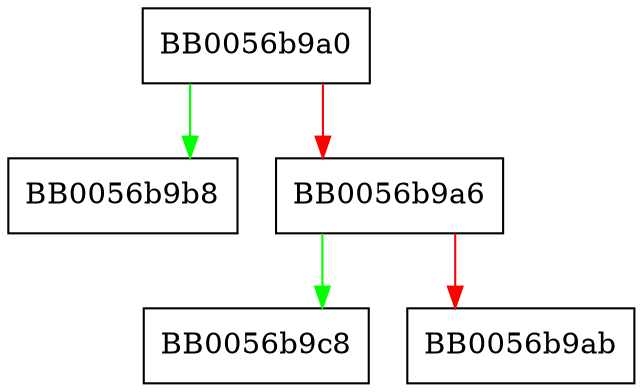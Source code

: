digraph ossl_cms_SignerIdentifier_cert_cmp {
  node [shape="box"];
  graph [splines=ortho];
  BB0056b9a0 -> BB0056b9b8 [color="green"];
  BB0056b9a0 -> BB0056b9a6 [color="red"];
  BB0056b9a6 -> BB0056b9c8 [color="green"];
  BB0056b9a6 -> BB0056b9ab [color="red"];
}